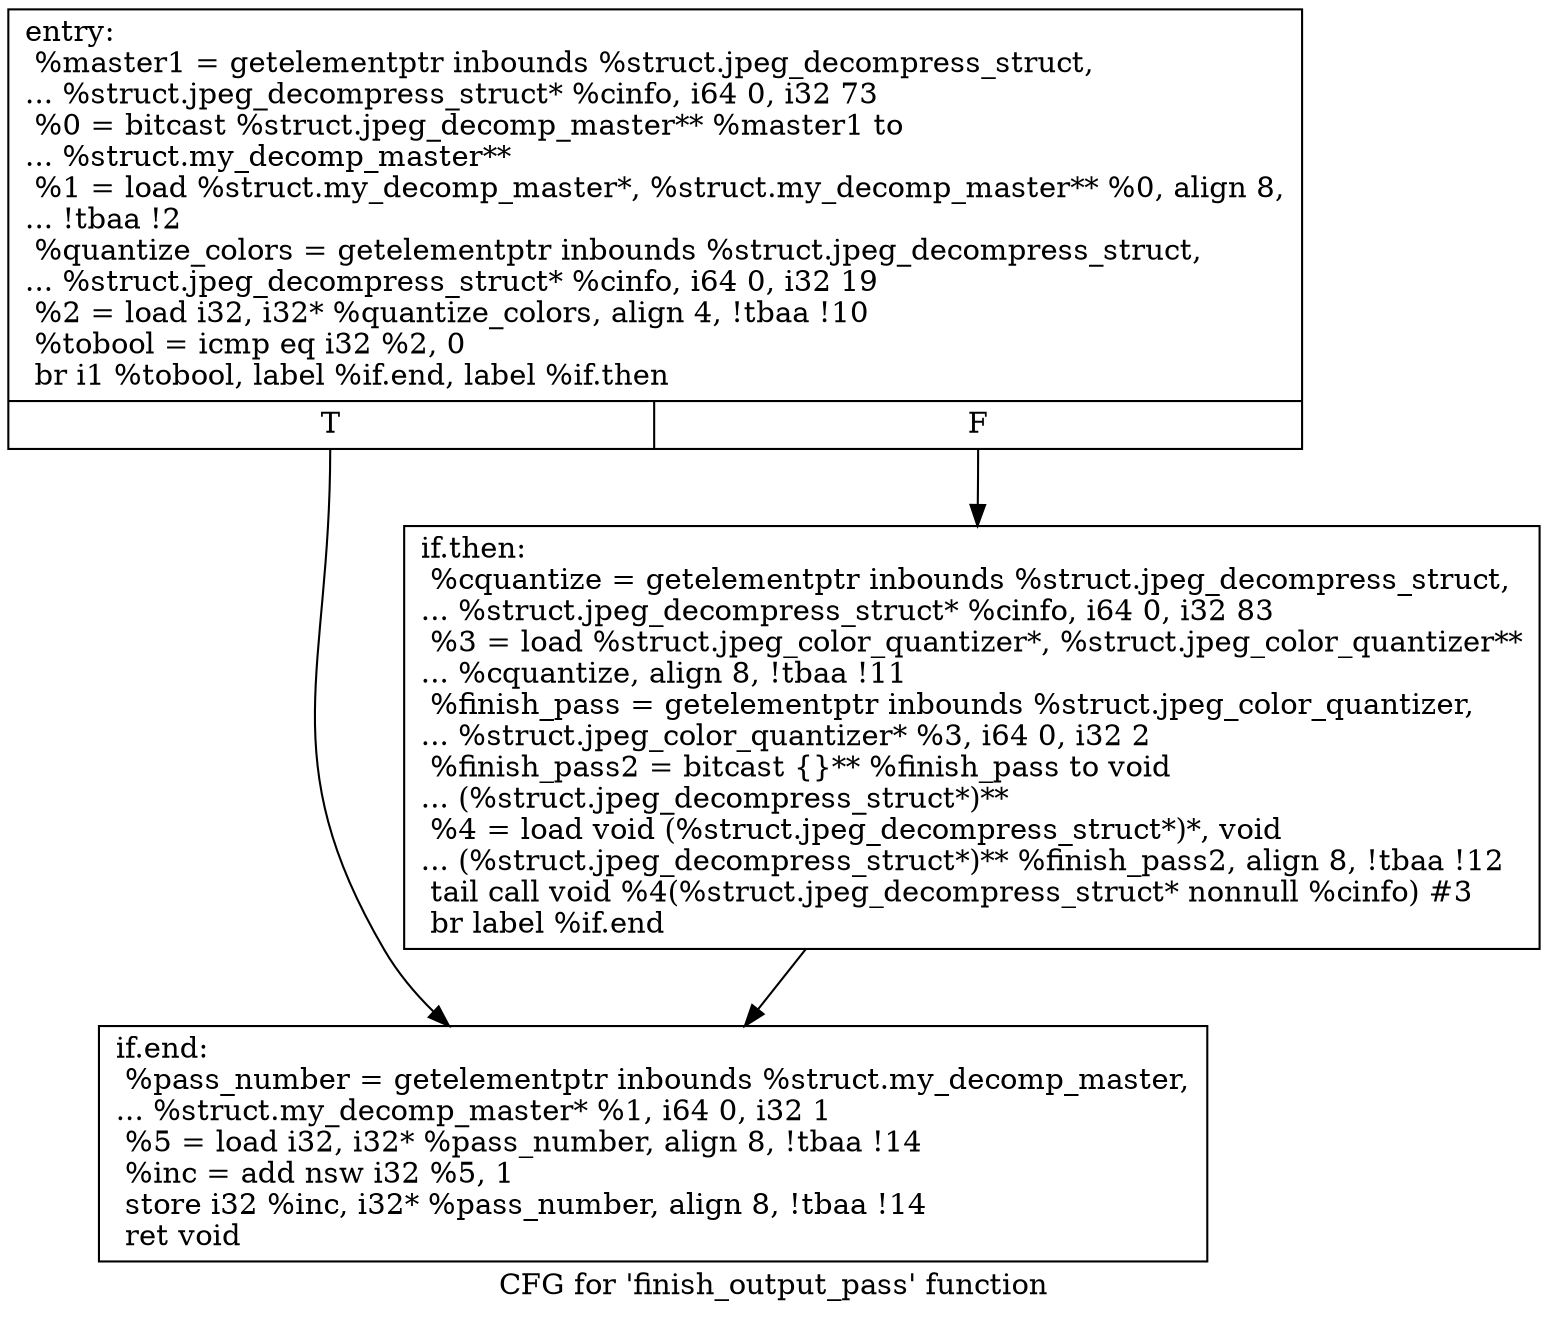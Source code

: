 digraph "CFG for 'finish_output_pass' function" {
	label="CFG for 'finish_output_pass' function";

	Node0x6150b70 [shape=record,label="{entry:\l  %master1 = getelementptr inbounds %struct.jpeg_decompress_struct,\l... %struct.jpeg_decompress_struct* %cinfo, i64 0, i32 73\l  %0 = bitcast %struct.jpeg_decomp_master** %master1 to\l... %struct.my_decomp_master**\l  %1 = load %struct.my_decomp_master*, %struct.my_decomp_master** %0, align 8,\l... !tbaa !2\l  %quantize_colors = getelementptr inbounds %struct.jpeg_decompress_struct,\l... %struct.jpeg_decompress_struct* %cinfo, i64 0, i32 19\l  %2 = load i32, i32* %quantize_colors, align 4, !tbaa !10\l  %tobool = icmp eq i32 %2, 0\l  br i1 %tobool, label %if.end, label %if.then\l|{<s0>T|<s1>F}}"];
	Node0x6150b70:s0 -> Node0x6150e10;
	Node0x6150b70:s1 -> Node0x6150ec0;
	Node0x6150ec0 [shape=record,label="{if.then:                                          \l  %cquantize = getelementptr inbounds %struct.jpeg_decompress_struct,\l... %struct.jpeg_decompress_struct* %cinfo, i64 0, i32 83\l  %3 = load %struct.jpeg_color_quantizer*, %struct.jpeg_color_quantizer**\l... %cquantize, align 8, !tbaa !11\l  %finish_pass = getelementptr inbounds %struct.jpeg_color_quantizer,\l... %struct.jpeg_color_quantizer* %3, i64 0, i32 2\l  %finish_pass2 = bitcast \{\}** %finish_pass to void\l... (%struct.jpeg_decompress_struct*)**\l  %4 = load void (%struct.jpeg_decompress_struct*)*, void\l... (%struct.jpeg_decompress_struct*)** %finish_pass2, align 8, !tbaa !12\l  tail call void %4(%struct.jpeg_decompress_struct* nonnull %cinfo) #3\l  br label %if.end\l}"];
	Node0x6150ec0 -> Node0x6150e10;
	Node0x6150e10 [shape=record,label="{if.end:                                           \l  %pass_number = getelementptr inbounds %struct.my_decomp_master,\l... %struct.my_decomp_master* %1, i64 0, i32 1\l  %5 = load i32, i32* %pass_number, align 8, !tbaa !14\l  %inc = add nsw i32 %5, 1\l  store i32 %inc, i32* %pass_number, align 8, !tbaa !14\l  ret void\l}"];
}
